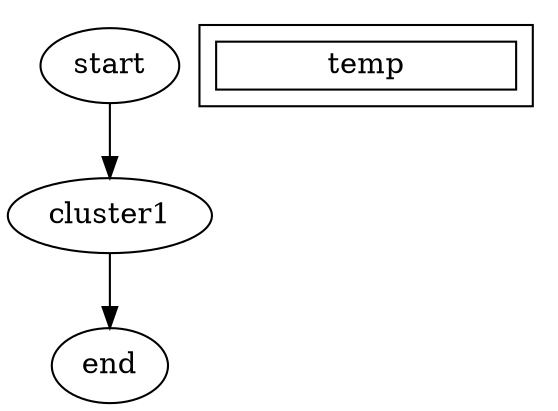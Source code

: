 digraph G {


			start;
			end;
		subgraph cluster1{

			subgraph transitions {
			node [shape=rect,height=0.2,width=2];
			temp;
			} 
			



}

start -> cluster1;
cluster1 -> end;
}
